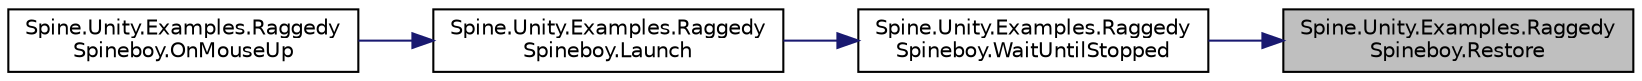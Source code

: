 digraph "Spine.Unity.Examples.RaggedySpineboy.Restore"
{
 // LATEX_PDF_SIZE
  edge [fontname="Helvetica",fontsize="10",labelfontname="Helvetica",labelfontsize="10"];
  node [fontname="Helvetica",fontsize="10",shape=record];
  rankdir="RL";
  Node1 [label="Spine.Unity.Examples.Raggedy\lSpineboy.Restore",height=0.2,width=0.4,color="black", fillcolor="grey75", style="filled", fontcolor="black",tooltip=" "];
  Node1 -> Node2 [dir="back",color="midnightblue",fontsize="10",style="solid",fontname="Helvetica"];
  Node2 [label="Spine.Unity.Examples.Raggedy\lSpineboy.WaitUntilStopped",height=0.2,width=0.4,color="black", fillcolor="white", style="filled",URL="$class_spine_1_1_unity_1_1_examples_1_1_raggedy_spineboy.html#af28eaf3f26517130f19e865d4085ab09",tooltip=" "];
  Node2 -> Node3 [dir="back",color="midnightblue",fontsize="10",style="solid",fontname="Helvetica"];
  Node3 [label="Spine.Unity.Examples.Raggedy\lSpineboy.Launch",height=0.2,width=0.4,color="black", fillcolor="white", style="filled",URL="$class_spine_1_1_unity_1_1_examples_1_1_raggedy_spineboy.html#a34812bdd6f9688158b93c20ce3ebc4ef",tooltip=" "];
  Node3 -> Node4 [dir="back",color="midnightblue",fontsize="10",style="solid",fontname="Helvetica"];
  Node4 [label="Spine.Unity.Examples.Raggedy\lSpineboy.OnMouseUp",height=0.2,width=0.4,color="black", fillcolor="white", style="filled",URL="$class_spine_1_1_unity_1_1_examples_1_1_raggedy_spineboy.html#af775b7760436959e7ccccd12dc6e3a6d",tooltip=" "];
}
